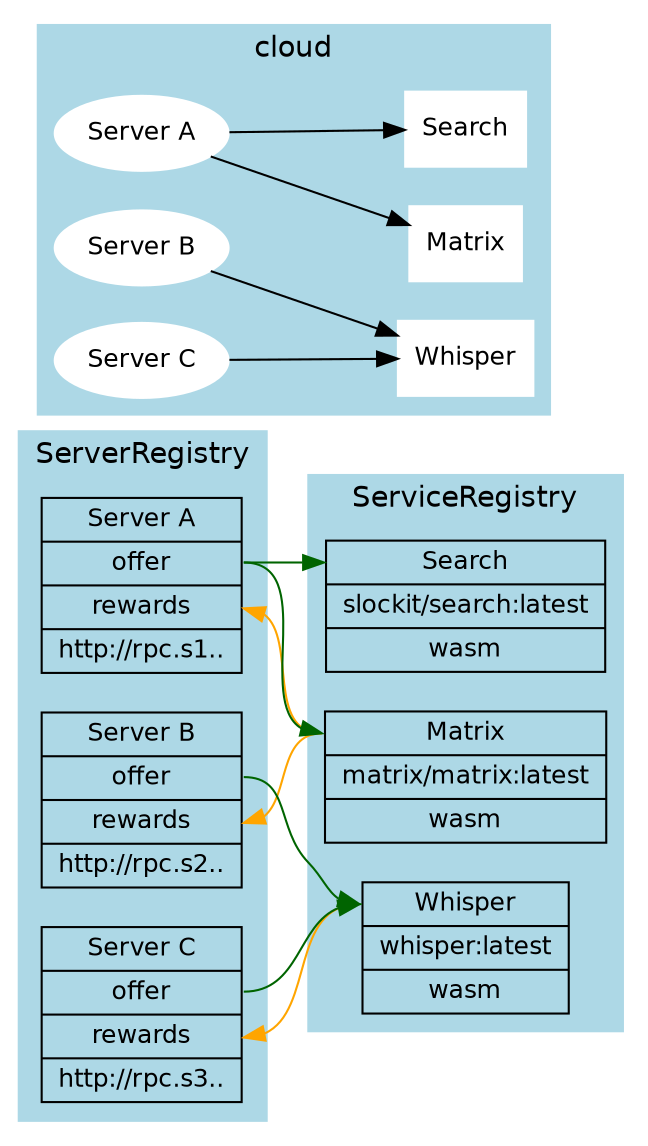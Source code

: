 digraph minimal_nonplanar_graphs {
graph [ rankdir = "LR" ]
fontname="Helvetica"

  subgraph all {
      label="Registry"

    subgraph cluster_client_registry {
        label="ServiceRegistry"  color=lightblue  style=filled
        node [ fontsize = "12", style="",  shape = "record" color=black fontname="Helvetica" ]

        M[label="<f0>Matrix|matrix/matrix:latest|wasm"]
        S[label="<f0>Search|slockit/search:latest|wasm"]
        W[label="<f0>Whisper|whisper:latest|wasm"]


  
    }


    subgraph cluster_registry {
        label="ServerRegistry"  color=lightblue  style=filled
        node [ fontsize = "12", shape = "record",  color=black style="" fontname="Helvetica" ]

        sa[label="<f0>Server A|<offer>offer|<rewards>rewards|<f2>http://rpc.s1.."]
        sb[label="<f0>Server B|<offer>offer|<rewards>rewards|<f2>http://rpc.s2.."]
        sc[label="<f0>Server C|<offer>offer|<rewards>rewards|<f2>http://rpc.s3.."]

        sa:offer -> M:f0 [color=darkgreen]
        sa:offer -> S:f0 [color=darkgreen]
        sb:offer -> W:f0 [color=darkgreen]
        sc:offer -> W:f0 [color=darkgreen]

        M:f0  -> sa:rewards [color=orange]
        M:f0  -> sb:rewards [color=orange]
        W:f0  -> sc:rewards [color=orange]


    }


    subgraph cluster_cloud {
        label="cloud"  color=lightblue  style=filled
        node [ fontsize = "12",  color=white style=filled  fontname="Helvetica" ]

        A[label="Server A"]
        A -> {       
             AM[label="Matrix", shape=record]
             AS[label="Search", shape=record]
        }

        B[label="Server B"]
        {B C} -> {       
             BW[label="Whisper", shape=record]
        }
        C[label="Server C"]
  
     }




  }
}
